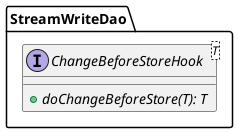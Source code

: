 @startuml

    interface StreamWriteDao.ChangeBeforeStoreHook<T> [[StreamWriteDao.ChangeBeforeStoreHook.html]] {
        {abstract} +doChangeBeforeStore(T): T
    }

@enduml
